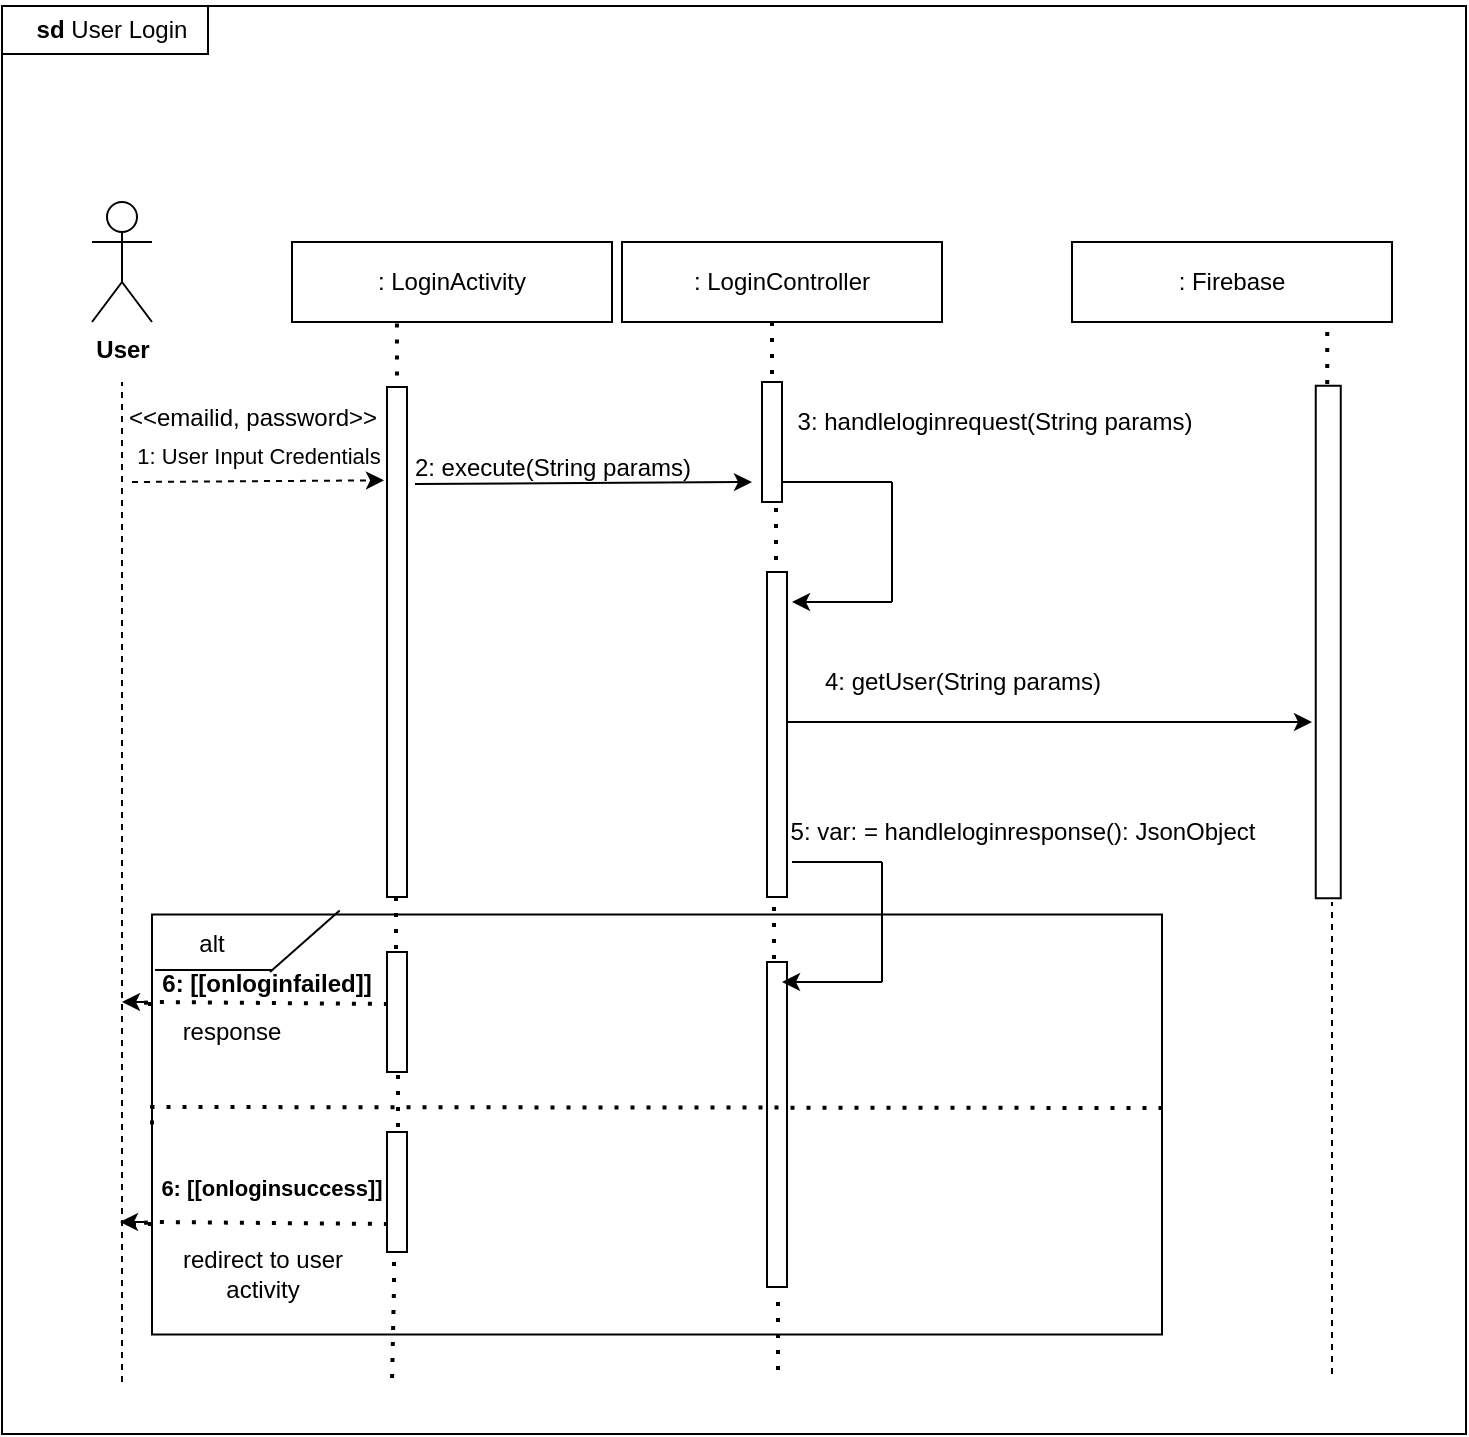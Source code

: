 <mxfile version="21.3.2" type="github">
  <diagram name="Page-1" id="2YBvvXClWsGukQMizWep">
    <mxGraphModel dx="1562" dy="810" grid="0" gridSize="10" guides="1" tooltips="1" connect="1" arrows="1" fold="1" page="1" pageScale="1" pageWidth="850" pageHeight="1100" math="0" shadow="0">
      <root>
        <mxCell id="0" />
        <mxCell id="1" parent="0" />
        <mxCell id="rCG4LXFcEG3NSTMpKyJU-129" value="" style="group" vertex="1" connectable="0" parent="1">
          <mxGeometry x="35" y="62" width="732" height="717" as="geometry" />
        </mxCell>
        <mxCell id="rCG4LXFcEG3NSTMpKyJU-124" value="" style="rounded=0;whiteSpace=wrap;html=1;" vertex="1" parent="rCG4LXFcEG3NSTMpKyJU-129">
          <mxGeometry y="3" width="732" height="714" as="geometry" />
        </mxCell>
        <mxCell id="rCG4LXFcEG3NSTMpKyJU-47" value="" style="rounded=0;whiteSpace=wrap;html=1;" vertex="1" parent="rCG4LXFcEG3NSTMpKyJU-129">
          <mxGeometry x="75" y="457.25" width="505" height="210" as="geometry" />
        </mxCell>
        <mxCell id="rCG4LXFcEG3NSTMpKyJU-5" value="" style="endArrow=none;dashed=1;html=1;rounded=0;" edge="1" parent="rCG4LXFcEG3NSTMpKyJU-129">
          <mxGeometry width="50" height="50" relative="1" as="geometry">
            <mxPoint x="60" y="691" as="sourcePoint" />
            <mxPoint x="60" y="191" as="targetPoint" />
          </mxGeometry>
        </mxCell>
        <mxCell id="rCG4LXFcEG3NSTMpKyJU-1" value="&lt;b&gt;User&lt;/b&gt;" style="shape=umlActor;verticalLabelPosition=bottom;verticalAlign=top;html=1;outlineConnect=0;" vertex="1" parent="rCG4LXFcEG3NSTMpKyJU-129">
          <mxGeometry x="45" y="101" width="30" height="60" as="geometry" />
        </mxCell>
        <mxCell id="rCG4LXFcEG3NSTMpKyJU-6" value=": LoginActivity" style="rounded=0;whiteSpace=wrap;html=1;" vertex="1" parent="rCG4LXFcEG3NSTMpKyJU-129">
          <mxGeometry x="145" y="121" width="160" height="40" as="geometry" />
        </mxCell>
        <mxCell id="rCG4LXFcEG3NSTMpKyJU-7" value=": LoginController" style="rounded=0;whiteSpace=wrap;html=1;" vertex="1" parent="rCG4LXFcEG3NSTMpKyJU-129">
          <mxGeometry x="310" y="121" width="160" height="40" as="geometry" />
        </mxCell>
        <mxCell id="rCG4LXFcEG3NSTMpKyJU-8" value=": Firebase" style="rounded=0;whiteSpace=wrap;html=1;" vertex="1" parent="rCG4LXFcEG3NSTMpKyJU-129">
          <mxGeometry x="535" y="121" width="160" height="40" as="geometry" />
        </mxCell>
        <mxCell id="rCG4LXFcEG3NSTMpKyJU-9" value="" style="rounded=0;whiteSpace=wrap;html=1;rotation=90;" vertex="1" parent="rCG4LXFcEG3NSTMpKyJU-129">
          <mxGeometry x="70" y="316" width="255" height="10" as="geometry" />
        </mxCell>
        <mxCell id="rCG4LXFcEG3NSTMpKyJU-10" value="" style="rounded=0;whiteSpace=wrap;html=1;rotation=90;" vertex="1" parent="rCG4LXFcEG3NSTMpKyJU-129">
          <mxGeometry x="306.25" y="362.25" width="162.5" height="10" as="geometry" />
        </mxCell>
        <mxCell id="rCG4LXFcEG3NSTMpKyJU-11" value="" style="rounded=0;whiteSpace=wrap;html=1;rotation=90;" vertex="1" parent="rCG4LXFcEG3NSTMpKyJU-129">
          <mxGeometry x="355" y="216" width="60" height="10" as="geometry" />
        </mxCell>
        <mxCell id="rCG4LXFcEG3NSTMpKyJU-12" value="" style="rounded=0;whiteSpace=wrap;html=1;rotation=90;" vertex="1" parent="rCG4LXFcEG3NSTMpKyJU-129">
          <mxGeometry x="535" y="314.75" width="256.25" height="12.5" as="geometry" />
        </mxCell>
        <mxCell id="rCG4LXFcEG3NSTMpKyJU-14" value="" style="endArrow=classic;html=1;rounded=0;entryX=0.183;entryY=1.15;entryDx=0;entryDy=0;entryPerimeter=0;dashed=1;" edge="1" parent="rCG4LXFcEG3NSTMpKyJU-129" target="rCG4LXFcEG3NSTMpKyJU-9">
          <mxGeometry width="50" height="50" relative="1" as="geometry">
            <mxPoint x="65" y="241" as="sourcePoint" />
            <mxPoint x="135" y="241" as="targetPoint" />
          </mxGeometry>
        </mxCell>
        <mxCell id="rCG4LXFcEG3NSTMpKyJU-15" value="" style="endArrow=classic;html=1;rounded=0;" edge="1" parent="rCG4LXFcEG3NSTMpKyJU-129">
          <mxGeometry width="50" height="50" relative="1" as="geometry">
            <mxPoint x="206.5" y="242" as="sourcePoint" />
            <mxPoint x="375" y="241" as="targetPoint" />
          </mxGeometry>
        </mxCell>
        <mxCell id="rCG4LXFcEG3NSTMpKyJU-18" value="" style="endArrow=none;html=1;rounded=0;" edge="1" parent="rCG4LXFcEG3NSTMpKyJU-129">
          <mxGeometry width="50" height="50" relative="1" as="geometry">
            <mxPoint x="390" y="241" as="sourcePoint" />
            <mxPoint x="445" y="241" as="targetPoint" />
          </mxGeometry>
        </mxCell>
        <mxCell id="rCG4LXFcEG3NSTMpKyJU-19" value="" style="endArrow=none;html=1;rounded=0;" edge="1" parent="rCG4LXFcEG3NSTMpKyJU-129">
          <mxGeometry width="50" height="50" relative="1" as="geometry">
            <mxPoint x="445" y="241" as="sourcePoint" />
            <mxPoint x="445" y="301" as="targetPoint" />
          </mxGeometry>
        </mxCell>
        <mxCell id="rCG4LXFcEG3NSTMpKyJU-20" value="" style="endArrow=classic;html=1;rounded=0;" edge="1" parent="rCG4LXFcEG3NSTMpKyJU-129">
          <mxGeometry width="50" height="50" relative="1" as="geometry">
            <mxPoint x="445" y="301" as="sourcePoint" />
            <mxPoint x="395" y="301" as="targetPoint" />
          </mxGeometry>
        </mxCell>
        <mxCell id="rCG4LXFcEG3NSTMpKyJU-21" value="" style="endArrow=classic;html=1;rounded=0;" edge="1" parent="rCG4LXFcEG3NSTMpKyJU-129">
          <mxGeometry width="50" height="50" relative="1" as="geometry">
            <mxPoint x="392.5" y="361" as="sourcePoint" />
            <mxPoint x="655" y="361" as="targetPoint" />
          </mxGeometry>
        </mxCell>
        <mxCell id="rCG4LXFcEG3NSTMpKyJU-25" value="" style="endArrow=none;dashed=1;html=1;dashPattern=1 3;strokeWidth=2;rounded=0;exitX=0.328;exitY=1.02;exitDx=0;exitDy=0;exitPerimeter=0;entryX=0;entryY=0.5;entryDx=0;entryDy=0;" edge="1" parent="rCG4LXFcEG3NSTMpKyJU-129" source="rCG4LXFcEG3NSTMpKyJU-6" target="rCG4LXFcEG3NSTMpKyJU-9">
          <mxGeometry width="50" height="50" relative="1" as="geometry">
            <mxPoint x="225" y="211" as="sourcePoint" />
            <mxPoint x="225" y="231.711" as="targetPoint" />
          </mxGeometry>
        </mxCell>
        <mxCell id="rCG4LXFcEG3NSTMpKyJU-26" value="" style="endArrow=none;dashed=1;html=1;dashPattern=1 3;strokeWidth=2;rounded=0;entryX=0;entryY=0.5;entryDx=0;entryDy=0;" edge="1" parent="rCG4LXFcEG3NSTMpKyJU-129" target="rCG4LXFcEG3NSTMpKyJU-11">
          <mxGeometry width="50" height="50" relative="1" as="geometry">
            <mxPoint x="385" y="161" as="sourcePoint" />
            <mxPoint x="208" y="204" as="targetPoint" />
          </mxGeometry>
        </mxCell>
        <mxCell id="rCG4LXFcEG3NSTMpKyJU-28" value="" style="endArrow=none;dashed=1;html=1;dashPattern=1 3;strokeWidth=2;rounded=0;entryX=0;entryY=0.5;entryDx=0;entryDy=0;" edge="1" parent="rCG4LXFcEG3NSTMpKyJU-129">
          <mxGeometry width="50" height="50" relative="1" as="geometry">
            <mxPoint x="662.63" y="166" as="sourcePoint" />
            <mxPoint x="662.63" y="196" as="targetPoint" />
          </mxGeometry>
        </mxCell>
        <mxCell id="rCG4LXFcEG3NSTMpKyJU-29" value="" style="endArrow=none;dashed=1;html=1;dashPattern=1 3;strokeWidth=2;rounded=0;entryX=0;entryY=0.5;entryDx=0;entryDy=0;" edge="1" parent="rCG4LXFcEG3NSTMpKyJU-129">
          <mxGeometry width="50" height="50" relative="1" as="geometry">
            <mxPoint x="387" y="254" as="sourcePoint" />
            <mxPoint x="387" y="284" as="targetPoint" />
          </mxGeometry>
        </mxCell>
        <mxCell id="rCG4LXFcEG3NSTMpKyJU-30" value="&amp;lt;&amp;lt;emailid, password&amp;gt;&amp;gt;" style="text;html=1;align=center;verticalAlign=middle;resizable=0;points=[];autosize=1;strokeColor=none;fillColor=none;" vertex="1" parent="rCG4LXFcEG3NSTMpKyJU-129">
          <mxGeometry x="50" y="194" width="150" height="30" as="geometry" />
        </mxCell>
        <mxCell id="rCG4LXFcEG3NSTMpKyJU-31" value="2: execute(String params)" style="text;html=1;align=center;verticalAlign=middle;resizable=0;points=[];autosize=1;strokeColor=none;fillColor=none;" vertex="1" parent="rCG4LXFcEG3NSTMpKyJU-129">
          <mxGeometry x="197" y="221" width="156" height="26" as="geometry" />
        </mxCell>
        <mxCell id="rCG4LXFcEG3NSTMpKyJU-32" value="3: handleloginrequest(String params)" style="text;html=1;align=center;verticalAlign=middle;resizable=0;points=[];autosize=1;strokeColor=none;fillColor=none;" vertex="1" parent="rCG4LXFcEG3NSTMpKyJU-129">
          <mxGeometry x="388" y="198" width="215" height="26" as="geometry" />
        </mxCell>
        <mxCell id="rCG4LXFcEG3NSTMpKyJU-33" value="4: getUser(String params)" style="text;html=1;align=center;verticalAlign=middle;resizable=0;points=[];autosize=1;strokeColor=none;fillColor=none;" vertex="1" parent="rCG4LXFcEG3NSTMpKyJU-129">
          <mxGeometry x="402" y="328" width="156" height="26" as="geometry" />
        </mxCell>
        <mxCell id="rCG4LXFcEG3NSTMpKyJU-34" value="" style="rounded=0;whiteSpace=wrap;html=1;rotation=90;" vertex="1" parent="rCG4LXFcEG3NSTMpKyJU-129">
          <mxGeometry x="306.25" y="557.25" width="162.5" height="10" as="geometry" />
        </mxCell>
        <mxCell id="rCG4LXFcEG3NSTMpKyJU-36" value="" style="rounded=0;whiteSpace=wrap;html=1;rotation=90;" vertex="1" parent="rCG4LXFcEG3NSTMpKyJU-129">
          <mxGeometry x="167.5" y="501" width="60" height="10" as="geometry" />
        </mxCell>
        <mxCell id="rCG4LXFcEG3NSTMpKyJU-37" value="" style="rounded=0;whiteSpace=wrap;html=1;rotation=90;" vertex="1" parent="rCG4LXFcEG3NSTMpKyJU-129">
          <mxGeometry x="167.5" y="591" width="60" height="10" as="geometry" />
        </mxCell>
        <mxCell id="rCG4LXFcEG3NSTMpKyJU-43" value="" style="endArrow=none;dashed=1;html=1;dashPattern=1 3;strokeWidth=2;rounded=0;exitX=1;exitY=0.75;exitDx=0;exitDy=0;entryX=0;entryY=0.75;entryDx=0;entryDy=0;" edge="1" parent="rCG4LXFcEG3NSTMpKyJU-129">
          <mxGeometry width="50" height="50" relative="1" as="geometry">
            <mxPoint x="197" y="448.5" as="sourcePoint" />
            <mxPoint x="197" y="476" as="targetPoint" />
            <Array as="points">
              <mxPoint x="197" y="461" />
            </Array>
          </mxGeometry>
        </mxCell>
        <mxCell id="rCG4LXFcEG3NSTMpKyJU-44" value="" style="endArrow=none;dashed=1;html=1;dashPattern=1 3;strokeWidth=2;rounded=0;exitX=1;exitY=0.75;exitDx=0;exitDy=0;entryX=0;entryY=0.75;entryDx=0;entryDy=0;" edge="1" parent="rCG4LXFcEG3NSTMpKyJU-129">
          <mxGeometry width="50" height="50" relative="1" as="geometry">
            <mxPoint x="198" y="537.5" as="sourcePoint" />
            <mxPoint x="198" y="565" as="targetPoint" />
            <Array as="points">
              <mxPoint x="198" y="550" />
            </Array>
          </mxGeometry>
        </mxCell>
        <mxCell id="rCG4LXFcEG3NSTMpKyJU-45" value="" style="endArrow=none;dashed=1;html=1;dashPattern=1 3;strokeWidth=2;rounded=0;exitX=1;exitY=0.75;exitDx=0;exitDy=0;entryX=0;entryY=0.75;entryDx=0;entryDy=0;" edge="1" parent="rCG4LXFcEG3NSTMpKyJU-129">
          <mxGeometry width="50" height="50" relative="1" as="geometry">
            <mxPoint x="386" y="453.5" as="sourcePoint" />
            <mxPoint x="386" y="481" as="targetPoint" />
            <Array as="points">
              <mxPoint x="386" y="466" />
            </Array>
          </mxGeometry>
        </mxCell>
        <mxCell id="rCG4LXFcEG3NSTMpKyJU-46" value="" style="endArrow=none;dashed=1;html=1;dashPattern=1 3;strokeWidth=2;rounded=0;" edge="1" parent="rCG4LXFcEG3NSTMpKyJU-129">
          <mxGeometry width="50" height="50" relative="1" as="geometry">
            <mxPoint x="388" y="651" as="sourcePoint" />
            <mxPoint x="388" y="691" as="targetPoint" />
            <Array as="points">
              <mxPoint x="388" y="663.5" />
            </Array>
          </mxGeometry>
        </mxCell>
        <mxCell id="rCG4LXFcEG3NSTMpKyJU-49" value="" style="endArrow=none;html=1;rounded=0;" edge="1" parent="rCG4LXFcEG3NSTMpKyJU-129">
          <mxGeometry width="50" height="50" relative="1" as="geometry">
            <mxPoint x="395" y="431" as="sourcePoint" />
            <mxPoint x="440" y="431" as="targetPoint" />
          </mxGeometry>
        </mxCell>
        <mxCell id="rCG4LXFcEG3NSTMpKyJU-50" value="" style="endArrow=none;html=1;rounded=0;" edge="1" parent="rCG4LXFcEG3NSTMpKyJU-129">
          <mxGeometry width="50" height="50" relative="1" as="geometry">
            <mxPoint x="440" y="431" as="sourcePoint" />
            <mxPoint x="440" y="491" as="targetPoint" />
          </mxGeometry>
        </mxCell>
        <mxCell id="rCG4LXFcEG3NSTMpKyJU-51" value="" style="endArrow=classic;html=1;rounded=0;" edge="1" parent="rCG4LXFcEG3NSTMpKyJU-129">
          <mxGeometry width="50" height="50" relative="1" as="geometry">
            <mxPoint x="440" y="491" as="sourcePoint" />
            <mxPoint x="390" y="491" as="targetPoint" />
          </mxGeometry>
        </mxCell>
        <mxCell id="rCG4LXFcEG3NSTMpKyJU-52" value="5: var: = handleloginresponse(): JsonObject" style="text;html=1;align=center;verticalAlign=middle;resizable=0;points=[];autosize=1;strokeColor=none;fillColor=none;" vertex="1" parent="rCG4LXFcEG3NSTMpKyJU-129">
          <mxGeometry x="385" y="403" width="250" height="26" as="geometry" />
        </mxCell>
        <mxCell id="rCG4LXFcEG3NSTMpKyJU-53" value="" style="endArrow=none;dashed=1;html=1;rounded=0;" edge="1" parent="rCG4LXFcEG3NSTMpKyJU-129">
          <mxGeometry width="50" height="50" relative="1" as="geometry">
            <mxPoint x="665" y="687" as="sourcePoint" />
            <mxPoint x="665" y="451" as="targetPoint" />
          </mxGeometry>
        </mxCell>
        <mxCell id="rCG4LXFcEG3NSTMpKyJU-54" value="" style="endArrow=none;dashed=1;html=1;dashPattern=1 3;strokeWidth=2;rounded=0;" edge="1" parent="rCG4LXFcEG3NSTMpKyJU-129">
          <mxGeometry width="50" height="50" relative="1" as="geometry">
            <mxPoint x="196" y="631" as="sourcePoint" />
            <mxPoint x="195" y="691" as="targetPoint" />
            <Array as="points">
              <mxPoint x="196" y="643.5" />
            </Array>
          </mxGeometry>
        </mxCell>
        <mxCell id="rCG4LXFcEG3NSTMpKyJU-55" value="" style="endArrow=none;dashed=1;html=1;dashPattern=1 3;strokeWidth=2;rounded=0;exitX=0;exitY=0.5;exitDx=0;exitDy=0;" edge="1" parent="rCG4LXFcEG3NSTMpKyJU-129" source="rCG4LXFcEG3NSTMpKyJU-47">
          <mxGeometry width="50" height="50" relative="1" as="geometry">
            <mxPoint x="95" y="561" as="sourcePoint" />
            <mxPoint x="585" y="554" as="targetPoint" />
            <Array as="points">
              <mxPoint x="75" y="553.5" />
            </Array>
          </mxGeometry>
        </mxCell>
        <mxCell id="rCG4LXFcEG3NSTMpKyJU-56" value="" style="endArrow=none;dashed=1;html=1;dashPattern=1 3;strokeWidth=2;rounded=0;" edge="1" parent="rCG4LXFcEG3NSTMpKyJU-129">
          <mxGeometry width="50" height="50" relative="1" as="geometry">
            <mxPoint x="75" y="502" as="sourcePoint" />
            <mxPoint x="195" y="502" as="targetPoint" />
            <Array as="points">
              <mxPoint x="65" y="502" />
              <mxPoint x="75" y="501" />
            </Array>
          </mxGeometry>
        </mxCell>
        <mxCell id="rCG4LXFcEG3NSTMpKyJU-57" value="" style="endArrow=none;dashed=1;html=1;dashPattern=1 3;strokeWidth=2;rounded=0;" edge="1" parent="rCG4LXFcEG3NSTMpKyJU-129">
          <mxGeometry width="50" height="50" relative="1" as="geometry">
            <mxPoint x="75" y="612" as="sourcePoint" />
            <mxPoint x="195" y="612" as="targetPoint" />
            <Array as="points">
              <mxPoint x="65" y="612" />
              <mxPoint x="75" y="611" />
            </Array>
          </mxGeometry>
        </mxCell>
        <mxCell id="rCG4LXFcEG3NSTMpKyJU-110" value="" style="endArrow=none;html=1;rounded=0;entryX=0.003;entryY=0.132;entryDx=0;entryDy=0;entryPerimeter=0;" edge="1" parent="rCG4LXFcEG3NSTMpKyJU-129" target="rCG4LXFcEG3NSTMpKyJU-47">
          <mxGeometry width="50" height="50" relative="1" as="geometry">
            <mxPoint x="135" y="485" as="sourcePoint" />
            <mxPoint x="415" y="441" as="targetPoint" />
            <Array as="points" />
          </mxGeometry>
        </mxCell>
        <mxCell id="rCG4LXFcEG3NSTMpKyJU-111" value="" style="endArrow=none;html=1;rounded=0;exitX=0.168;exitY=0.014;exitDx=0;exitDy=0;exitPerimeter=0;" edge="1" parent="rCG4LXFcEG3NSTMpKyJU-129">
          <mxGeometry width="50" height="50" relative="1" as="geometry">
            <mxPoint x="168.84" y="455.19" as="sourcePoint" />
            <mxPoint x="134" y="486" as="targetPoint" />
            <Array as="points" />
          </mxGeometry>
        </mxCell>
        <mxCell id="rCG4LXFcEG3NSTMpKyJU-113" value="alt" style="text;html=1;strokeColor=none;fillColor=none;align=center;verticalAlign=middle;whiteSpace=wrap;rounded=0;" vertex="1" parent="rCG4LXFcEG3NSTMpKyJU-129">
          <mxGeometry x="75" y="457.25" width="60" height="30" as="geometry" />
        </mxCell>
        <mxCell id="rCG4LXFcEG3NSTMpKyJU-114" value="6: [[onloginfailed]]" style="text;html=1;strokeColor=none;fillColor=none;align=center;verticalAlign=middle;whiteSpace=wrap;rounded=0;fontStyle=1" vertex="1" parent="rCG4LXFcEG3NSTMpKyJU-129">
          <mxGeometry x="60" y="477" width="145" height="30" as="geometry" />
        </mxCell>
        <mxCell id="rCG4LXFcEG3NSTMpKyJU-115" value="response" style="text;html=1;strokeColor=none;fillColor=none;align=center;verticalAlign=middle;whiteSpace=wrap;rounded=0;" vertex="1" parent="rCG4LXFcEG3NSTMpKyJU-129">
          <mxGeometry x="85" y="501" width="60" height="30" as="geometry" />
        </mxCell>
        <mxCell id="rCG4LXFcEG3NSTMpKyJU-116" value="6: [[onloginsuccess]]" style="text;html=1;strokeColor=none;fillColor=none;align=center;verticalAlign=middle;whiteSpace=wrap;rounded=0;fontStyle=1;fontSize=11;" vertex="1" parent="rCG4LXFcEG3NSTMpKyJU-129">
          <mxGeometry x="69" y="579" width="132" height="30" as="geometry" />
        </mxCell>
        <mxCell id="rCG4LXFcEG3NSTMpKyJU-117" value="redirect to user activity" style="text;html=1;strokeColor=none;fillColor=none;align=center;verticalAlign=middle;whiteSpace=wrap;rounded=0;" vertex="1" parent="rCG4LXFcEG3NSTMpKyJU-129">
          <mxGeometry x="77.5" y="621.55" width="105" height="30" as="geometry" />
        </mxCell>
        <mxCell id="rCG4LXFcEG3NSTMpKyJU-119" value="1: User Input Credentials" style="text;html=1;align=center;verticalAlign=middle;resizable=0;points=[];autosize=1;strokeColor=none;fillColor=none;fontSize=11;" vertex="1" parent="rCG4LXFcEG3NSTMpKyJU-129">
          <mxGeometry x="58" y="215" width="140" height="25" as="geometry" />
        </mxCell>
        <mxCell id="rCG4LXFcEG3NSTMpKyJU-120" value="" style="endArrow=classic;html=1;rounded=0;" edge="1" parent="rCG4LXFcEG3NSTMpKyJU-129">
          <mxGeometry width="50" height="50" relative="1" as="geometry">
            <mxPoint x="73" y="501" as="sourcePoint" />
            <mxPoint x="60" y="501" as="targetPoint" />
          </mxGeometry>
        </mxCell>
        <mxCell id="rCG4LXFcEG3NSTMpKyJU-122" value="" style="endArrow=classic;html=1;rounded=0;" edge="1" parent="rCG4LXFcEG3NSTMpKyJU-129">
          <mxGeometry width="50" height="50" relative="1" as="geometry">
            <mxPoint x="72" y="611" as="sourcePoint" />
            <mxPoint x="59" y="611" as="targetPoint" />
          </mxGeometry>
        </mxCell>
        <mxCell id="rCG4LXFcEG3NSTMpKyJU-126" value="" style="rounded=0;whiteSpace=wrap;html=1;" vertex="1" parent="rCG4LXFcEG3NSTMpKyJU-129">
          <mxGeometry y="3" width="103" height="24" as="geometry" />
        </mxCell>
        <mxCell id="rCG4LXFcEG3NSTMpKyJU-128" value="&lt;b&gt;sd&lt;/b&gt; User Login" style="text;html=1;strokeColor=none;fillColor=none;align=center;verticalAlign=middle;whiteSpace=wrap;rounded=0;" vertex="1" parent="rCG4LXFcEG3NSTMpKyJU-129">
          <mxGeometry x="9" width="92" height="30" as="geometry" />
        </mxCell>
      </root>
    </mxGraphModel>
  </diagram>
</mxfile>
